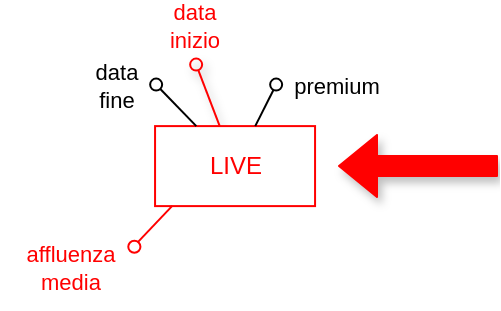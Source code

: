 <mxfile scale="1" border="10">
    <diagram id="-rriOPSDnHkLpZKLwRpb" name="Page-1">
        <mxGraphModel dx="3340" dy="1646" grid="1" gridSize="10" guides="1" tooltips="1" connect="1" arrows="1" fold="1" page="1" pageScale="1" pageWidth="850" pageHeight="1100" background="#FFFFFF" math="0" shadow="0">
            <root>
                <mxCell id="0"/>
                <mxCell id="1" parent="0"/>
                <mxCell id="438" value="" style="endArrow=oval;html=1;fillStyle=auto;strokeWidth=1;startSize=6;endSize=6;fillColor=#000000;startArrow=none;startFill=0;endFill=0;shadow=1;strokeColor=#FF0000;" parent="1" source="442" edge="1">
                    <mxGeometry width="50" height="50" relative="1" as="geometry">
                        <mxPoint x="-2376.87" y="-1244.033" as="sourcePoint"/>
                        <mxPoint x="-2370.93" y="-950.69" as="targetPoint"/>
                    </mxGeometry>
                </mxCell>
                <mxCell id="439" value="&lt;font color=&quot;#ff0000&quot;&gt;data&lt;br&gt;inizio&lt;/font&gt;" style="edgeLabel;html=1;align=center;verticalAlign=middle;resizable=0;points=[];strokeColor=#FF0000;" parent="438" vertex="1" connectable="0">
                    <mxGeometry x="0.479" y="1" relative="1" as="geometry">
                        <mxPoint x="-3" y="-28" as="offset"/>
                    </mxGeometry>
                </mxCell>
                <mxCell id="442" value="&lt;font color=&quot;#ff0000&quot;&gt;LIVE&lt;/font&gt;" style="whiteSpace=wrap;html=1;strokeColor=#FF0000;" parent="1" vertex="1">
                    <mxGeometry x="-2391.47" y="-919.95" width="80" height="40" as="geometry"/>
                </mxCell>
                <mxCell id="451" style="edgeStyle=none;shape=connector;rounded=1;fillStyle=auto;html=1;labelBackgroundColor=default;strokeColor=default;strokeWidth=1;fontFamily=Helvetica;fontSize=11;fontColor=default;endArrow=none;endFill=0;startSize=6;endSize=6;fillColor=#000000;startArrow=oval;startFill=0;" parent="1" target="442" edge="1">
                    <mxGeometry relative="1" as="geometry">
                        <mxPoint x="-2330.896" y="-881.06" as="targetPoint"/>
                        <mxPoint x="-2330.93" y="-940.69" as="sourcePoint"/>
                    </mxGeometry>
                </mxCell>
                <mxCell id="452" value="premium" style="edgeLabel;html=1;align=center;verticalAlign=middle;resizable=0;points=[];fontSize=11;fontFamily=Helvetica;fontColor=default;" parent="451" vertex="1" connectable="0">
                    <mxGeometry x="-0.257" y="1" relative="1" as="geometry">
                        <mxPoint x="33" y="-8" as="offset"/>
                    </mxGeometry>
                </mxCell>
                <mxCell id="455" value="" style="endArrow=oval;html=1;fillStyle=auto;strokeWidth=1;startSize=6;endSize=6;fillColor=#000000;startArrow=none;startFill=0;endFill=0;" parent="1" source="442" edge="1">
                    <mxGeometry width="50" height="50" relative="1" as="geometry">
                        <mxPoint x="-2349.14" y="-909.95" as="sourcePoint"/>
                        <mxPoint x="-2390.93" y="-940.69" as="targetPoint"/>
                    </mxGeometry>
                </mxCell>
                <mxCell id="456" value="data&lt;br&gt;fine" style="edgeLabel;html=1;align=center;verticalAlign=middle;resizable=0;points=[];" parent="455" vertex="1" connectable="0">
                    <mxGeometry x="0.479" y="1" relative="1" as="geometry">
                        <mxPoint x="-25" y="-6" as="offset"/>
                    </mxGeometry>
                </mxCell>
                <mxCell id="490" value="" style="endArrow=none;html=1;fontSize=10;strokeColor=#FF0000;" parent="1" edge="1">
                    <mxGeometry width="50" height="50" relative="1" as="geometry">
                        <mxPoint x="-2401.86" y="-860.04" as="sourcePoint"/>
                        <mxPoint x="-2382.86" y="-880.04" as="targetPoint"/>
                    </mxGeometry>
                </mxCell>
                <mxCell id="491" value="" style="ellipse;whiteSpace=wrap;html=1;aspect=fixed;fontSize=10;strokeColor=#FF0000;" parent="1" vertex="1">
                    <mxGeometry x="-2404.86" y="-862.65" width="6.08" height="6.08" as="geometry"/>
                </mxCell>
                <mxCell id="492" value="&lt;font color=&quot;#ff0000&quot; style=&quot;font-size: 11px;&quot;&gt;affluenza &lt;br&gt;media&lt;/font&gt;" style="text;html=1;align=center;verticalAlign=middle;resizable=0;points=[];autosize=1;strokeColor=none;fillColor=none;fontSize=10;" parent="1" vertex="1">
                    <mxGeometry x="-2468.78" y="-869.09" width="70" height="40" as="geometry"/>
                </mxCell>
                <mxCell id="493" value="" style="shape=flexArrow;endArrow=classic;html=1;shadow=1;strokeColor=#FF0000;fontColor=#FF0000;fillColor=#FF0000;" parent="1" edge="1">
                    <mxGeometry width="50" height="50" relative="1" as="geometry">
                        <mxPoint x="-2220" y="-900" as="sourcePoint"/>
                        <mxPoint x="-2300" y="-900" as="targetPoint"/>
                    </mxGeometry>
                </mxCell>
            </root>
        </mxGraphModel>
    </diagram>
</mxfile>